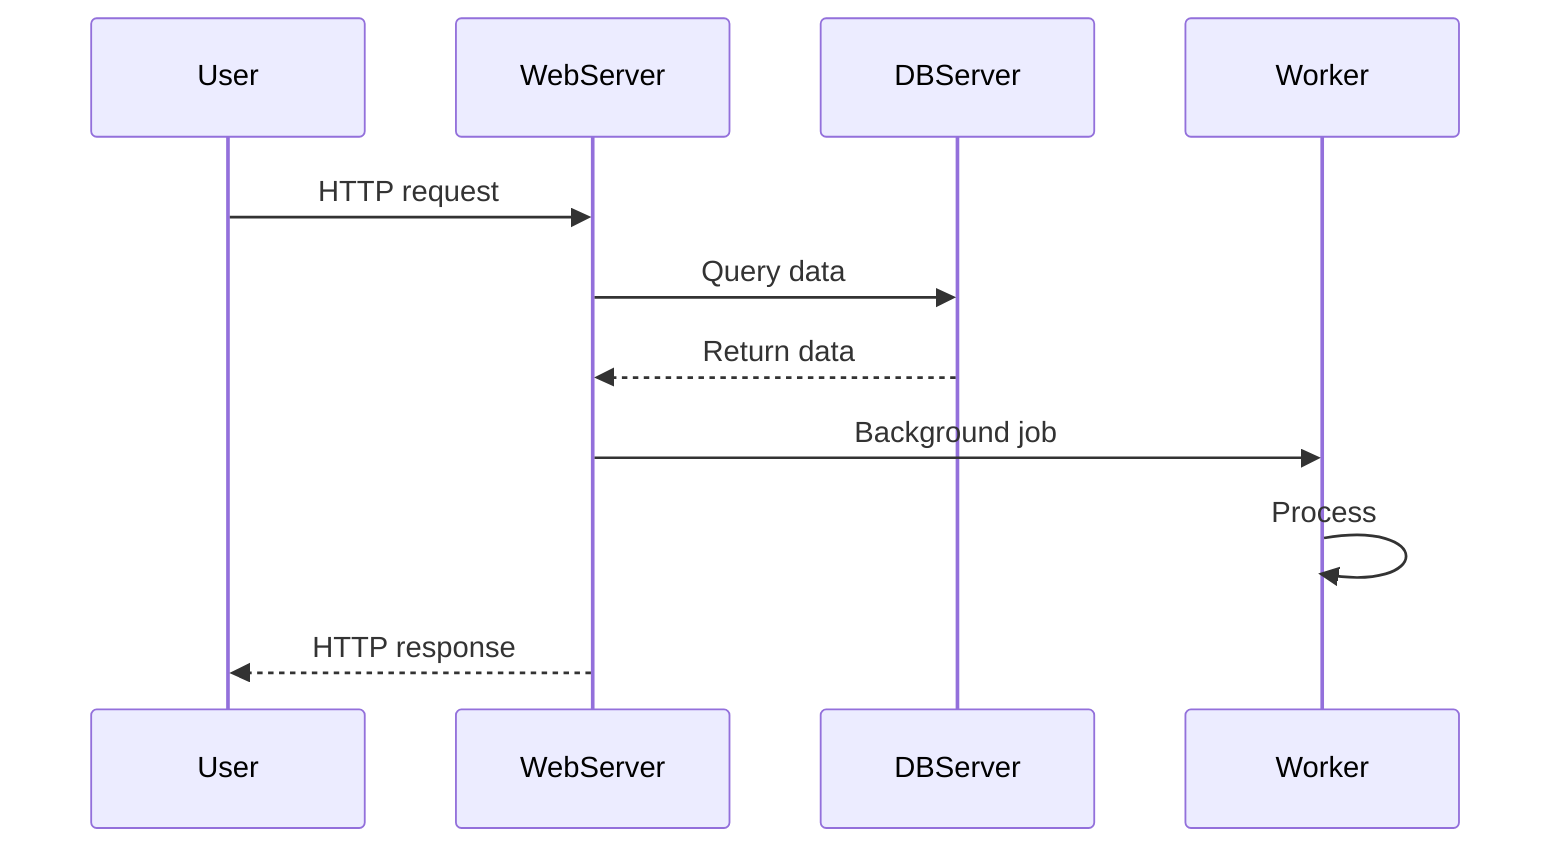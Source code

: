 sequenceDiagram
    participant User
    participant WebServer
    participant DBServer
    participant Worker

    User->>WebServer: HTTP request
    WebServer->>DBServer: Query data
    DBServer-->>WebServer: Return data
    WebServer->>Worker: Background job
    Worker->>Worker: Process
    WebServer-->>User: HTTP response